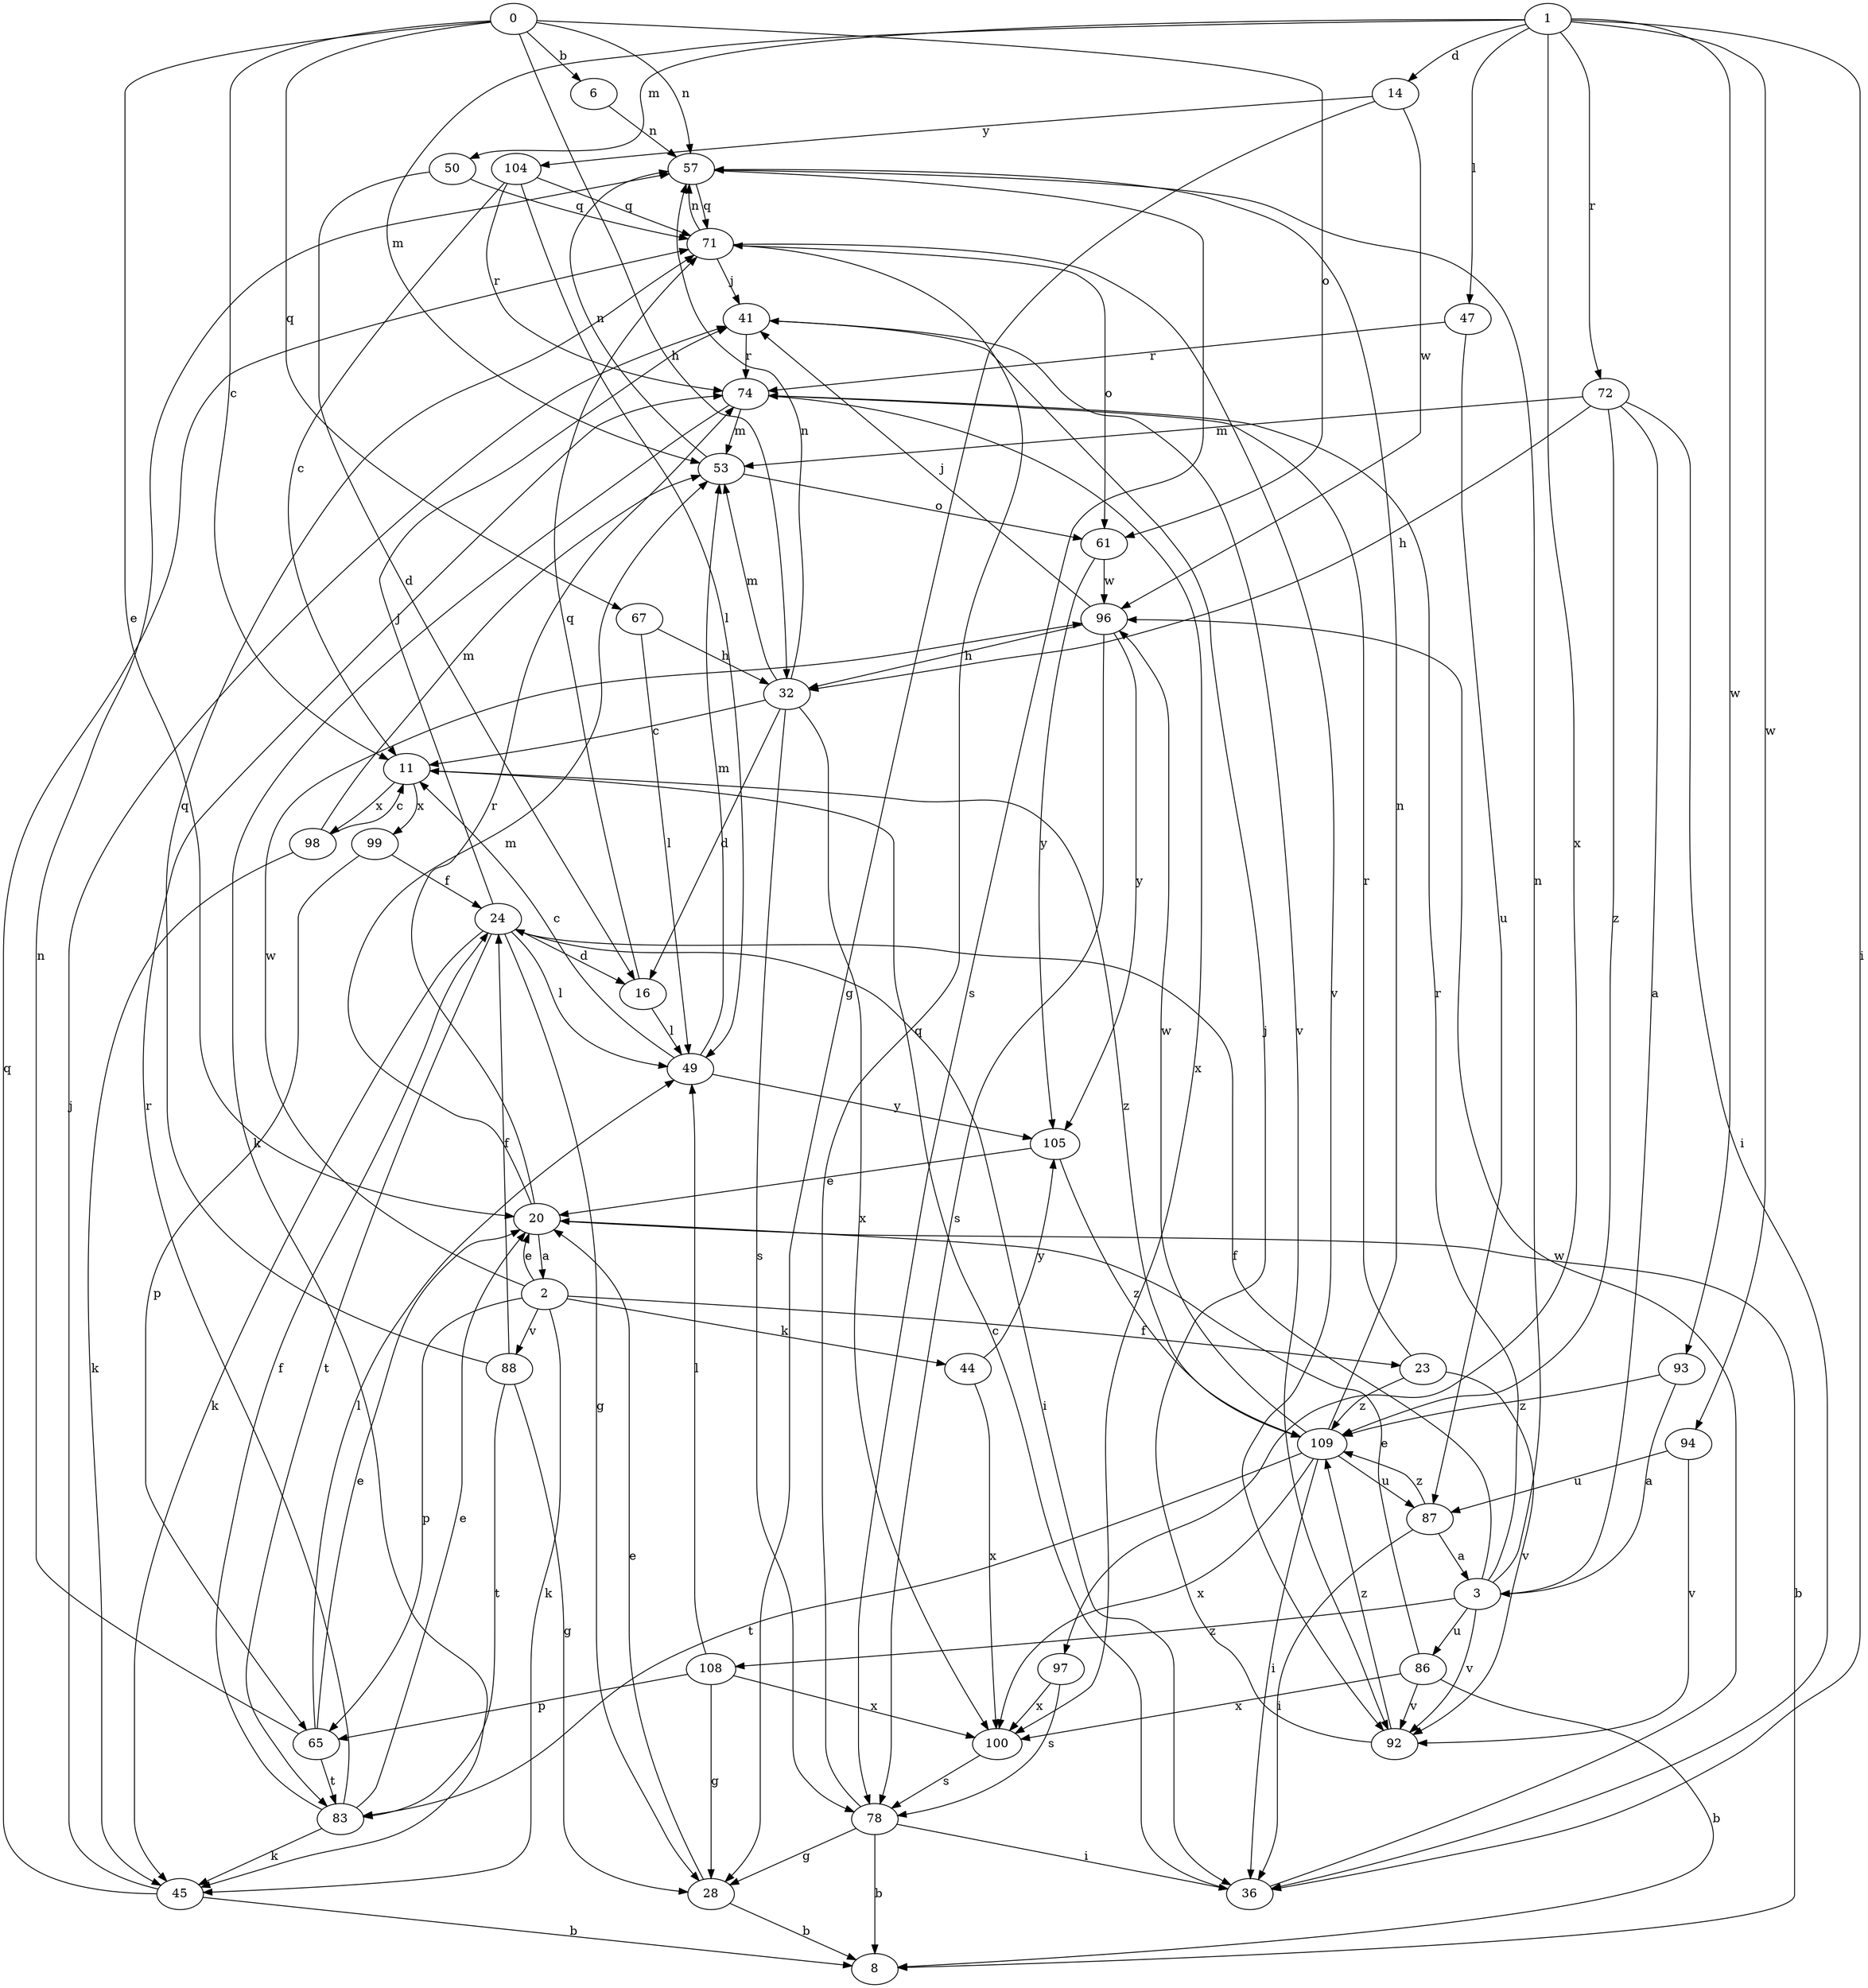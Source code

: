 strict digraph  {
0;
1;
2;
3;
6;
8;
11;
14;
16;
20;
23;
24;
28;
32;
36;
41;
44;
45;
47;
49;
50;
53;
57;
61;
65;
67;
71;
72;
74;
78;
83;
86;
87;
88;
92;
93;
94;
96;
97;
98;
99;
100;
104;
105;
108;
109;
0 -> 6  [label=b];
0 -> 11  [label=c];
0 -> 20  [label=e];
0 -> 32  [label=h];
0 -> 57  [label=n];
0 -> 61  [label=o];
0 -> 67  [label=q];
1 -> 14  [label=d];
1 -> 36  [label=i];
1 -> 47  [label=l];
1 -> 50  [label=m];
1 -> 53  [label=m];
1 -> 72  [label=r];
1 -> 93  [label=w];
1 -> 94  [label=w];
1 -> 97  [label=x];
2 -> 20  [label=e];
2 -> 23  [label=f];
2 -> 44  [label=k];
2 -> 45  [label=k];
2 -> 65  [label=p];
2 -> 88  [label=v];
2 -> 96  [label=w];
3 -> 24  [label=f];
3 -> 57  [label=n];
3 -> 74  [label=r];
3 -> 86  [label=u];
3 -> 92  [label=v];
3 -> 108  [label=z];
6 -> 57  [label=n];
11 -> 98  [label=x];
11 -> 99  [label=x];
11 -> 109  [label=z];
14 -> 28  [label=g];
14 -> 96  [label=w];
14 -> 104  [label=y];
16 -> 49  [label=l];
16 -> 71  [label=q];
20 -> 2  [label=a];
20 -> 8  [label=b];
20 -> 53  [label=m];
20 -> 74  [label=r];
23 -> 74  [label=r];
23 -> 92  [label=v];
23 -> 109  [label=z];
24 -> 16  [label=d];
24 -> 28  [label=g];
24 -> 36  [label=i];
24 -> 41  [label=j];
24 -> 45  [label=k];
24 -> 49  [label=l];
24 -> 83  [label=t];
28 -> 8  [label=b];
28 -> 20  [label=e];
32 -> 11  [label=c];
32 -> 16  [label=d];
32 -> 53  [label=m];
32 -> 57  [label=n];
32 -> 78  [label=s];
32 -> 100  [label=x];
36 -> 11  [label=c];
36 -> 96  [label=w];
41 -> 74  [label=r];
41 -> 92  [label=v];
44 -> 100  [label=x];
44 -> 105  [label=y];
45 -> 8  [label=b];
45 -> 41  [label=j];
45 -> 71  [label=q];
47 -> 74  [label=r];
47 -> 87  [label=u];
49 -> 11  [label=c];
49 -> 53  [label=m];
49 -> 105  [label=y];
50 -> 16  [label=d];
50 -> 71  [label=q];
53 -> 57  [label=n];
53 -> 61  [label=o];
57 -> 71  [label=q];
57 -> 78  [label=s];
61 -> 96  [label=w];
61 -> 105  [label=y];
65 -> 20  [label=e];
65 -> 49  [label=l];
65 -> 57  [label=n];
65 -> 83  [label=t];
67 -> 32  [label=h];
67 -> 49  [label=l];
71 -> 41  [label=j];
71 -> 57  [label=n];
71 -> 61  [label=o];
71 -> 92  [label=v];
72 -> 3  [label=a];
72 -> 32  [label=h];
72 -> 36  [label=i];
72 -> 53  [label=m];
72 -> 109  [label=z];
74 -> 45  [label=k];
74 -> 53  [label=m];
74 -> 100  [label=x];
78 -> 8  [label=b];
78 -> 28  [label=g];
78 -> 36  [label=i];
78 -> 71  [label=q];
83 -> 20  [label=e];
83 -> 24  [label=f];
83 -> 45  [label=k];
83 -> 74  [label=r];
86 -> 8  [label=b];
86 -> 20  [label=e];
86 -> 92  [label=v];
86 -> 100  [label=x];
87 -> 3  [label=a];
87 -> 36  [label=i];
87 -> 109  [label=z];
88 -> 24  [label=f];
88 -> 28  [label=g];
88 -> 71  [label=q];
88 -> 83  [label=t];
92 -> 41  [label=j];
92 -> 109  [label=z];
93 -> 3  [label=a];
93 -> 109  [label=z];
94 -> 87  [label=u];
94 -> 92  [label=v];
96 -> 32  [label=h];
96 -> 41  [label=j];
96 -> 78  [label=s];
96 -> 105  [label=y];
97 -> 78  [label=s];
97 -> 100  [label=x];
98 -> 11  [label=c];
98 -> 45  [label=k];
98 -> 53  [label=m];
99 -> 24  [label=f];
99 -> 65  [label=p];
100 -> 78  [label=s];
104 -> 11  [label=c];
104 -> 49  [label=l];
104 -> 71  [label=q];
104 -> 74  [label=r];
105 -> 20  [label=e];
105 -> 109  [label=z];
108 -> 28  [label=g];
108 -> 49  [label=l];
108 -> 65  [label=p];
108 -> 100  [label=x];
109 -> 36  [label=i];
109 -> 57  [label=n];
109 -> 83  [label=t];
109 -> 87  [label=u];
109 -> 96  [label=w];
109 -> 100  [label=x];
}
